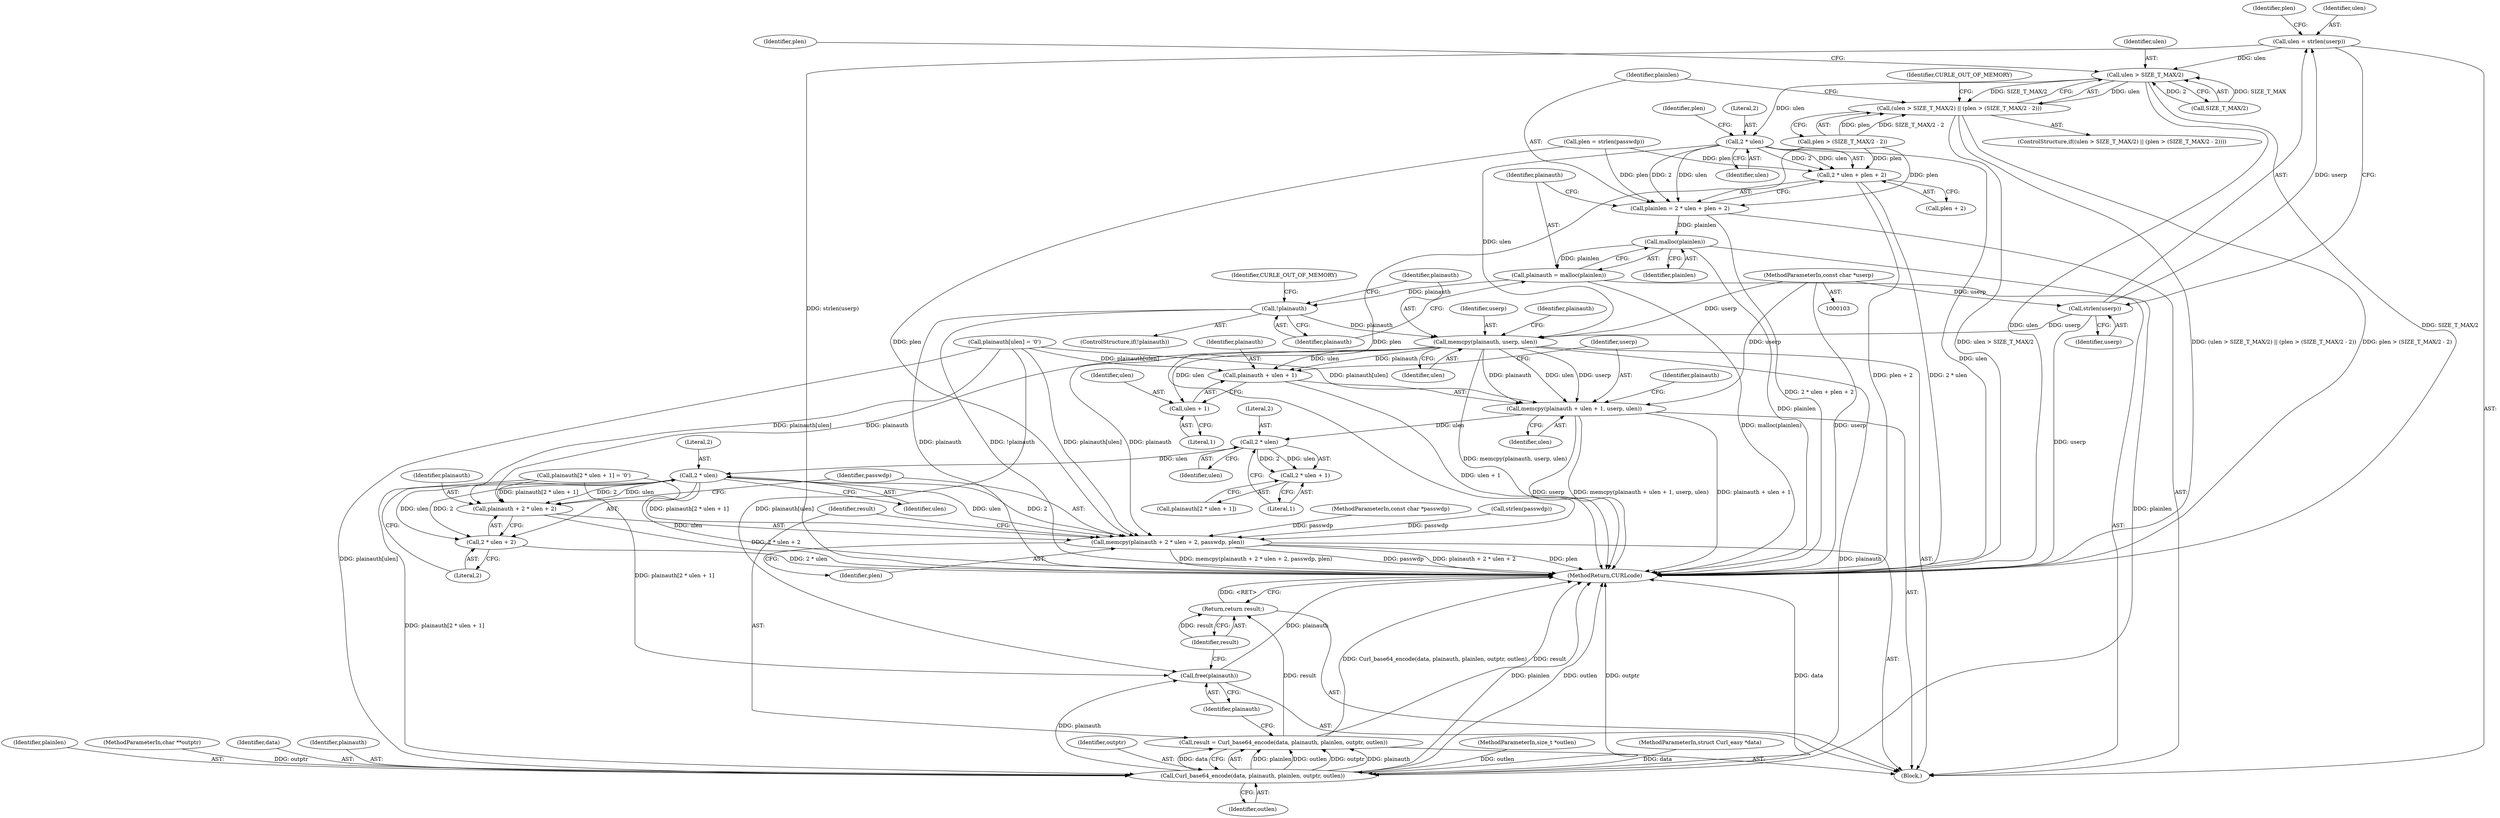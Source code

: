 digraph "1_curl_f3a24d7916b9173c69a3e0ee790102993833d6c5@API" {
"1000123" [label="(Call,ulen = strlen(userp))"];
"1000125" [label="(Call,strlen(userp))"];
"1000105" [label="(MethodParameterIn,const char *userp)"];
"1000133" [label="(Call,ulen > SIZE_T_MAX/2)"];
"1000132" [label="(Call,(ulen > SIZE_T_MAX/2) || (plen > (SIZE_T_MAX/2 - 2)))"];
"1000150" [label="(Call,2 * ulen)"];
"1000147" [label="(Call,plainlen = 2 * ulen + plen + 2)"];
"1000158" [label="(Call,malloc(plainlen))"];
"1000156" [label="(Call,plainauth = malloc(plainlen))"];
"1000161" [label="(Call,!plainauth)"];
"1000165" [label="(Call,memcpy(plainauth, userp, ulen))"];
"1000174" [label="(Call,memcpy(plainauth + ulen + 1, userp, ulen))"];
"1000186" [label="(Call,2 * ulen)"];
"1000185" [label="(Call,2 * ulen + 1)"];
"1000195" [label="(Call,2 * ulen)"];
"1000191" [label="(Call,memcpy(plainauth + 2 * ulen + 2, passwdp, plen))"];
"1000192" [label="(Call,plainauth + 2 * ulen + 2)"];
"1000194" [label="(Call,2 * ulen + 2)"];
"1000175" [label="(Call,plainauth + ulen + 1)"];
"1000177" [label="(Call,ulen + 1)"];
"1000203" [label="(Call,Curl_base64_encode(data, plainauth, plainlen, outptr, outlen))"];
"1000201" [label="(Call,result = Curl_base64_encode(data, plainauth, plainlen, outptr, outlen))"];
"1000211" [label="(Return,return result;)"];
"1000209" [label="(Call,free(plainauth))"];
"1000149" [label="(Call,2 * ulen + plen + 2)"];
"1000193" [label="(Identifier,plainauth)"];
"1000199" [label="(Identifier,passwdp)"];
"1000183" [label="(Call,plainauth[2 * ulen + 1])"];
"1000213" [label="(MethodReturn,CURLcode)"];
"1000149" [label="(Call,2 * ulen + plen + 2)"];
"1000139" [label="(Identifier,plen)"];
"1000175" [label="(Call,plainauth + ulen + 1)"];
"1000129" [label="(Call,strlen(passwdp))"];
"1000158" [label="(Call,malloc(plainlen))"];
"1000161" [label="(Call,!plainauth)"];
"1000200" [label="(Identifier,plen)"];
"1000211" [label="(Return,return result;)"];
"1000165" [label="(Call,memcpy(plainauth, userp, ulen))"];
"1000207" [label="(Identifier,outptr)"];
"1000202" [label="(Identifier,result)"];
"1000169" [label="(Call,plainauth[ulen] = '\0')"];
"1000160" [label="(ControlStructure,if(!plainauth))"];
"1000208" [label="(Identifier,outlen)"];
"1000106" [label="(MethodParameterIn,const char *passwdp)"];
"1000212" [label="(Identifier,result)"];
"1000159" [label="(Identifier,plainlen)"];
"1000203" [label="(Call,Curl_base64_encode(data, plainauth, plainlen, outptr, outlen))"];
"1000162" [label="(Identifier,plainauth)"];
"1000105" [label="(MethodParameterIn,const char *userp)"];
"1000132" [label="(Call,(ulen > SIZE_T_MAX/2) || (plen > (SIZE_T_MAX/2 - 2)))"];
"1000125" [label="(Call,strlen(userp))"];
"1000156" [label="(Call,plainauth = malloc(plainlen))"];
"1000167" [label="(Identifier,userp)"];
"1000201" [label="(Call,result = Curl_base64_encode(data, plainauth, plainlen, outptr, outlen))"];
"1000157" [label="(Identifier,plainauth)"];
"1000180" [label="(Identifier,userp)"];
"1000134" [label="(Identifier,ulen)"];
"1000171" [label="(Identifier,plainauth)"];
"1000108" [label="(MethodParameterIn,size_t *outlen)"];
"1000210" [label="(Identifier,plainauth)"];
"1000104" [label="(MethodParameterIn,struct Curl_easy *data)"];
"1000189" [label="(Literal,1)"];
"1000206" [label="(Identifier,plainlen)"];
"1000153" [label="(Call,plen + 2)"];
"1000126" [label="(Identifier,userp)"];
"1000147" [label="(Call,plainlen = 2 * ulen + plen + 2)"];
"1000186" [label="(Call,2 * ulen)"];
"1000185" [label="(Call,2 * ulen + 1)"];
"1000174" [label="(Call,memcpy(plainauth + ulen + 1, userp, ulen))"];
"1000176" [label="(Identifier,plainauth)"];
"1000150" [label="(Call,2 * ulen)"];
"1000135" [label="(Call,SIZE_T_MAX/2)"];
"1000166" [label="(Identifier,plainauth)"];
"1000123" [label="(Call,ulen = strlen(userp))"];
"1000128" [label="(Identifier,plen)"];
"1000124" [label="(Identifier,ulen)"];
"1000168" [label="(Identifier,ulen)"];
"1000181" [label="(Identifier,ulen)"];
"1000198" [label="(Literal,2)"];
"1000133" [label="(Call,ulen > SIZE_T_MAX/2)"];
"1000209" [label="(Call,free(plainauth))"];
"1000187" [label="(Literal,2)"];
"1000191" [label="(Call,memcpy(plainauth + 2 * ulen + 2, passwdp, plen))"];
"1000192" [label="(Call,plainauth + 2 * ulen + 2)"];
"1000184" [label="(Identifier,plainauth)"];
"1000188" [label="(Identifier,ulen)"];
"1000196" [label="(Literal,2)"];
"1000107" [label="(MethodParameterIn,char **outptr)"];
"1000109" [label="(Block,)"];
"1000152" [label="(Identifier,ulen)"];
"1000177" [label="(Call,ulen + 1)"];
"1000178" [label="(Identifier,ulen)"];
"1000138" [label="(Call,plen > (SIZE_T_MAX/2 - 2))"];
"1000127" [label="(Call,plen = strlen(passwdp))"];
"1000164" [label="(Identifier,CURLE_OUT_OF_MEMORY)"];
"1000204" [label="(Identifier,data)"];
"1000205" [label="(Identifier,plainauth)"];
"1000131" [label="(ControlStructure,if((ulen > SIZE_T_MAX/2) || (plen > (SIZE_T_MAX/2 - 2))))"];
"1000182" [label="(Call,plainauth[2 * ulen + 1] = '\0')"];
"1000197" [label="(Identifier,ulen)"];
"1000179" [label="(Literal,1)"];
"1000195" [label="(Call,2 * ulen)"];
"1000146" [label="(Identifier,CURLE_OUT_OF_MEMORY)"];
"1000148" [label="(Identifier,plainlen)"];
"1000154" [label="(Identifier,plen)"];
"1000194" [label="(Call,2 * ulen + 2)"];
"1000151" [label="(Literal,2)"];
"1000123" -> "1000109"  [label="AST: "];
"1000123" -> "1000125"  [label="CFG: "];
"1000124" -> "1000123"  [label="AST: "];
"1000125" -> "1000123"  [label="AST: "];
"1000128" -> "1000123"  [label="CFG: "];
"1000123" -> "1000213"  [label="DDG: strlen(userp)"];
"1000125" -> "1000123"  [label="DDG: userp"];
"1000123" -> "1000133"  [label="DDG: ulen"];
"1000125" -> "1000126"  [label="CFG: "];
"1000126" -> "1000125"  [label="AST: "];
"1000125" -> "1000213"  [label="DDG: userp"];
"1000105" -> "1000125"  [label="DDG: userp"];
"1000125" -> "1000165"  [label="DDG: userp"];
"1000105" -> "1000103"  [label="AST: "];
"1000105" -> "1000213"  [label="DDG: userp"];
"1000105" -> "1000165"  [label="DDG: userp"];
"1000105" -> "1000174"  [label="DDG: userp"];
"1000133" -> "1000132"  [label="AST: "];
"1000133" -> "1000135"  [label="CFG: "];
"1000134" -> "1000133"  [label="AST: "];
"1000135" -> "1000133"  [label="AST: "];
"1000139" -> "1000133"  [label="CFG: "];
"1000132" -> "1000133"  [label="CFG: "];
"1000133" -> "1000213"  [label="DDG: ulen"];
"1000133" -> "1000213"  [label="DDG: SIZE_T_MAX/2"];
"1000133" -> "1000132"  [label="DDG: ulen"];
"1000133" -> "1000132"  [label="DDG: SIZE_T_MAX/2"];
"1000135" -> "1000133"  [label="DDG: SIZE_T_MAX"];
"1000135" -> "1000133"  [label="DDG: 2"];
"1000133" -> "1000150"  [label="DDG: ulen"];
"1000132" -> "1000131"  [label="AST: "];
"1000132" -> "1000138"  [label="CFG: "];
"1000138" -> "1000132"  [label="AST: "];
"1000146" -> "1000132"  [label="CFG: "];
"1000148" -> "1000132"  [label="CFG: "];
"1000132" -> "1000213"  [label="DDG: ulen > SIZE_T_MAX/2"];
"1000132" -> "1000213"  [label="DDG: (ulen > SIZE_T_MAX/2) || (plen > (SIZE_T_MAX/2 - 2))"];
"1000132" -> "1000213"  [label="DDG: plen > (SIZE_T_MAX/2 - 2)"];
"1000138" -> "1000132"  [label="DDG: plen"];
"1000138" -> "1000132"  [label="DDG: SIZE_T_MAX/2 - 2"];
"1000150" -> "1000149"  [label="AST: "];
"1000150" -> "1000152"  [label="CFG: "];
"1000151" -> "1000150"  [label="AST: "];
"1000152" -> "1000150"  [label="AST: "];
"1000154" -> "1000150"  [label="CFG: "];
"1000150" -> "1000213"  [label="DDG: ulen"];
"1000150" -> "1000147"  [label="DDG: 2"];
"1000150" -> "1000147"  [label="DDG: ulen"];
"1000150" -> "1000149"  [label="DDG: 2"];
"1000150" -> "1000149"  [label="DDG: ulen"];
"1000150" -> "1000165"  [label="DDG: ulen"];
"1000147" -> "1000109"  [label="AST: "];
"1000147" -> "1000149"  [label="CFG: "];
"1000148" -> "1000147"  [label="AST: "];
"1000149" -> "1000147"  [label="AST: "];
"1000157" -> "1000147"  [label="CFG: "];
"1000147" -> "1000213"  [label="DDG: 2 * ulen + plen + 2"];
"1000138" -> "1000147"  [label="DDG: plen"];
"1000127" -> "1000147"  [label="DDG: plen"];
"1000147" -> "1000158"  [label="DDG: plainlen"];
"1000158" -> "1000156"  [label="AST: "];
"1000158" -> "1000159"  [label="CFG: "];
"1000159" -> "1000158"  [label="AST: "];
"1000156" -> "1000158"  [label="CFG: "];
"1000158" -> "1000213"  [label="DDG: plainlen"];
"1000158" -> "1000156"  [label="DDG: plainlen"];
"1000158" -> "1000203"  [label="DDG: plainlen"];
"1000156" -> "1000109"  [label="AST: "];
"1000157" -> "1000156"  [label="AST: "];
"1000162" -> "1000156"  [label="CFG: "];
"1000156" -> "1000213"  [label="DDG: malloc(plainlen)"];
"1000156" -> "1000161"  [label="DDG: plainauth"];
"1000161" -> "1000160"  [label="AST: "];
"1000161" -> "1000162"  [label="CFG: "];
"1000162" -> "1000161"  [label="AST: "];
"1000164" -> "1000161"  [label="CFG: "];
"1000166" -> "1000161"  [label="CFG: "];
"1000161" -> "1000213"  [label="DDG: plainauth"];
"1000161" -> "1000213"  [label="DDG: !plainauth"];
"1000161" -> "1000165"  [label="DDG: plainauth"];
"1000165" -> "1000109"  [label="AST: "];
"1000165" -> "1000168"  [label="CFG: "];
"1000166" -> "1000165"  [label="AST: "];
"1000167" -> "1000165"  [label="AST: "];
"1000168" -> "1000165"  [label="AST: "];
"1000171" -> "1000165"  [label="CFG: "];
"1000165" -> "1000213"  [label="DDG: memcpy(plainauth, userp, ulen)"];
"1000165" -> "1000174"  [label="DDG: plainauth"];
"1000165" -> "1000174"  [label="DDG: ulen"];
"1000165" -> "1000174"  [label="DDG: userp"];
"1000165" -> "1000175"  [label="DDG: plainauth"];
"1000165" -> "1000175"  [label="DDG: ulen"];
"1000165" -> "1000177"  [label="DDG: ulen"];
"1000165" -> "1000191"  [label="DDG: plainauth"];
"1000165" -> "1000192"  [label="DDG: plainauth"];
"1000165" -> "1000203"  [label="DDG: plainauth"];
"1000174" -> "1000109"  [label="AST: "];
"1000174" -> "1000181"  [label="CFG: "];
"1000175" -> "1000174"  [label="AST: "];
"1000180" -> "1000174"  [label="AST: "];
"1000181" -> "1000174"  [label="AST: "];
"1000184" -> "1000174"  [label="CFG: "];
"1000174" -> "1000213"  [label="DDG: userp"];
"1000174" -> "1000213"  [label="DDG: memcpy(plainauth + ulen + 1, userp, ulen)"];
"1000174" -> "1000213"  [label="DDG: plainauth + ulen + 1"];
"1000169" -> "1000174"  [label="DDG: plainauth[ulen]"];
"1000174" -> "1000186"  [label="DDG: ulen"];
"1000186" -> "1000185"  [label="AST: "];
"1000186" -> "1000188"  [label="CFG: "];
"1000187" -> "1000186"  [label="AST: "];
"1000188" -> "1000186"  [label="AST: "];
"1000189" -> "1000186"  [label="CFG: "];
"1000186" -> "1000185"  [label="DDG: 2"];
"1000186" -> "1000185"  [label="DDG: ulen"];
"1000186" -> "1000195"  [label="DDG: ulen"];
"1000185" -> "1000183"  [label="AST: "];
"1000185" -> "1000189"  [label="CFG: "];
"1000189" -> "1000185"  [label="AST: "];
"1000183" -> "1000185"  [label="CFG: "];
"1000195" -> "1000194"  [label="AST: "];
"1000195" -> "1000197"  [label="CFG: "];
"1000196" -> "1000195"  [label="AST: "];
"1000197" -> "1000195"  [label="AST: "];
"1000198" -> "1000195"  [label="CFG: "];
"1000195" -> "1000213"  [label="DDG: ulen"];
"1000195" -> "1000191"  [label="DDG: 2"];
"1000195" -> "1000191"  [label="DDG: ulen"];
"1000195" -> "1000192"  [label="DDG: 2"];
"1000195" -> "1000192"  [label="DDG: ulen"];
"1000195" -> "1000194"  [label="DDG: 2"];
"1000195" -> "1000194"  [label="DDG: ulen"];
"1000191" -> "1000109"  [label="AST: "];
"1000191" -> "1000200"  [label="CFG: "];
"1000192" -> "1000191"  [label="AST: "];
"1000199" -> "1000191"  [label="AST: "];
"1000200" -> "1000191"  [label="AST: "];
"1000202" -> "1000191"  [label="CFG: "];
"1000191" -> "1000213"  [label="DDG: plen"];
"1000191" -> "1000213"  [label="DDG: memcpy(plainauth + 2 * ulen + 2, passwdp, plen)"];
"1000191" -> "1000213"  [label="DDG: passwdp"];
"1000191" -> "1000213"  [label="DDG: plainauth + 2 * ulen + 2"];
"1000169" -> "1000191"  [label="DDG: plainauth[ulen]"];
"1000182" -> "1000191"  [label="DDG: plainauth[2 * ulen + 1]"];
"1000129" -> "1000191"  [label="DDG: passwdp"];
"1000106" -> "1000191"  [label="DDG: passwdp"];
"1000138" -> "1000191"  [label="DDG: plen"];
"1000127" -> "1000191"  [label="DDG: plen"];
"1000192" -> "1000194"  [label="CFG: "];
"1000193" -> "1000192"  [label="AST: "];
"1000194" -> "1000192"  [label="AST: "];
"1000199" -> "1000192"  [label="CFG: "];
"1000192" -> "1000213"  [label="DDG: 2 * ulen + 2"];
"1000169" -> "1000192"  [label="DDG: plainauth[ulen]"];
"1000182" -> "1000192"  [label="DDG: plainauth[2 * ulen + 1]"];
"1000194" -> "1000198"  [label="CFG: "];
"1000198" -> "1000194"  [label="AST: "];
"1000194" -> "1000213"  [label="DDG: 2 * ulen"];
"1000175" -> "1000177"  [label="CFG: "];
"1000176" -> "1000175"  [label="AST: "];
"1000177" -> "1000175"  [label="AST: "];
"1000180" -> "1000175"  [label="CFG: "];
"1000175" -> "1000213"  [label="DDG: ulen + 1"];
"1000169" -> "1000175"  [label="DDG: plainauth[ulen]"];
"1000177" -> "1000179"  [label="CFG: "];
"1000178" -> "1000177"  [label="AST: "];
"1000179" -> "1000177"  [label="AST: "];
"1000203" -> "1000201"  [label="AST: "];
"1000203" -> "1000208"  [label="CFG: "];
"1000204" -> "1000203"  [label="AST: "];
"1000205" -> "1000203"  [label="AST: "];
"1000206" -> "1000203"  [label="AST: "];
"1000207" -> "1000203"  [label="AST: "];
"1000208" -> "1000203"  [label="AST: "];
"1000201" -> "1000203"  [label="CFG: "];
"1000203" -> "1000213"  [label="DDG: plainlen"];
"1000203" -> "1000213"  [label="DDG: outlen"];
"1000203" -> "1000213"  [label="DDG: outptr"];
"1000203" -> "1000213"  [label="DDG: data"];
"1000203" -> "1000201"  [label="DDG: plainlen"];
"1000203" -> "1000201"  [label="DDG: outlen"];
"1000203" -> "1000201"  [label="DDG: outptr"];
"1000203" -> "1000201"  [label="DDG: plainauth"];
"1000203" -> "1000201"  [label="DDG: data"];
"1000104" -> "1000203"  [label="DDG: data"];
"1000169" -> "1000203"  [label="DDG: plainauth[ulen]"];
"1000182" -> "1000203"  [label="DDG: plainauth[2 * ulen + 1]"];
"1000107" -> "1000203"  [label="DDG: outptr"];
"1000108" -> "1000203"  [label="DDG: outlen"];
"1000203" -> "1000209"  [label="DDG: plainauth"];
"1000201" -> "1000109"  [label="AST: "];
"1000202" -> "1000201"  [label="AST: "];
"1000210" -> "1000201"  [label="CFG: "];
"1000201" -> "1000213"  [label="DDG: Curl_base64_encode(data, plainauth, plainlen, outptr, outlen)"];
"1000201" -> "1000213"  [label="DDG: result"];
"1000201" -> "1000211"  [label="DDG: result"];
"1000211" -> "1000109"  [label="AST: "];
"1000211" -> "1000212"  [label="CFG: "];
"1000212" -> "1000211"  [label="AST: "];
"1000213" -> "1000211"  [label="CFG: "];
"1000211" -> "1000213"  [label="DDG: <RET>"];
"1000212" -> "1000211"  [label="DDG: result"];
"1000209" -> "1000109"  [label="AST: "];
"1000209" -> "1000210"  [label="CFG: "];
"1000210" -> "1000209"  [label="AST: "];
"1000212" -> "1000209"  [label="CFG: "];
"1000209" -> "1000213"  [label="DDG: plainauth"];
"1000169" -> "1000209"  [label="DDG: plainauth[ulen]"];
"1000182" -> "1000209"  [label="DDG: plainauth[2 * ulen + 1]"];
"1000149" -> "1000153"  [label="CFG: "];
"1000153" -> "1000149"  [label="AST: "];
"1000149" -> "1000213"  [label="DDG: plen + 2"];
"1000149" -> "1000213"  [label="DDG: 2 * ulen"];
"1000138" -> "1000149"  [label="DDG: plen"];
"1000127" -> "1000149"  [label="DDG: plen"];
}
